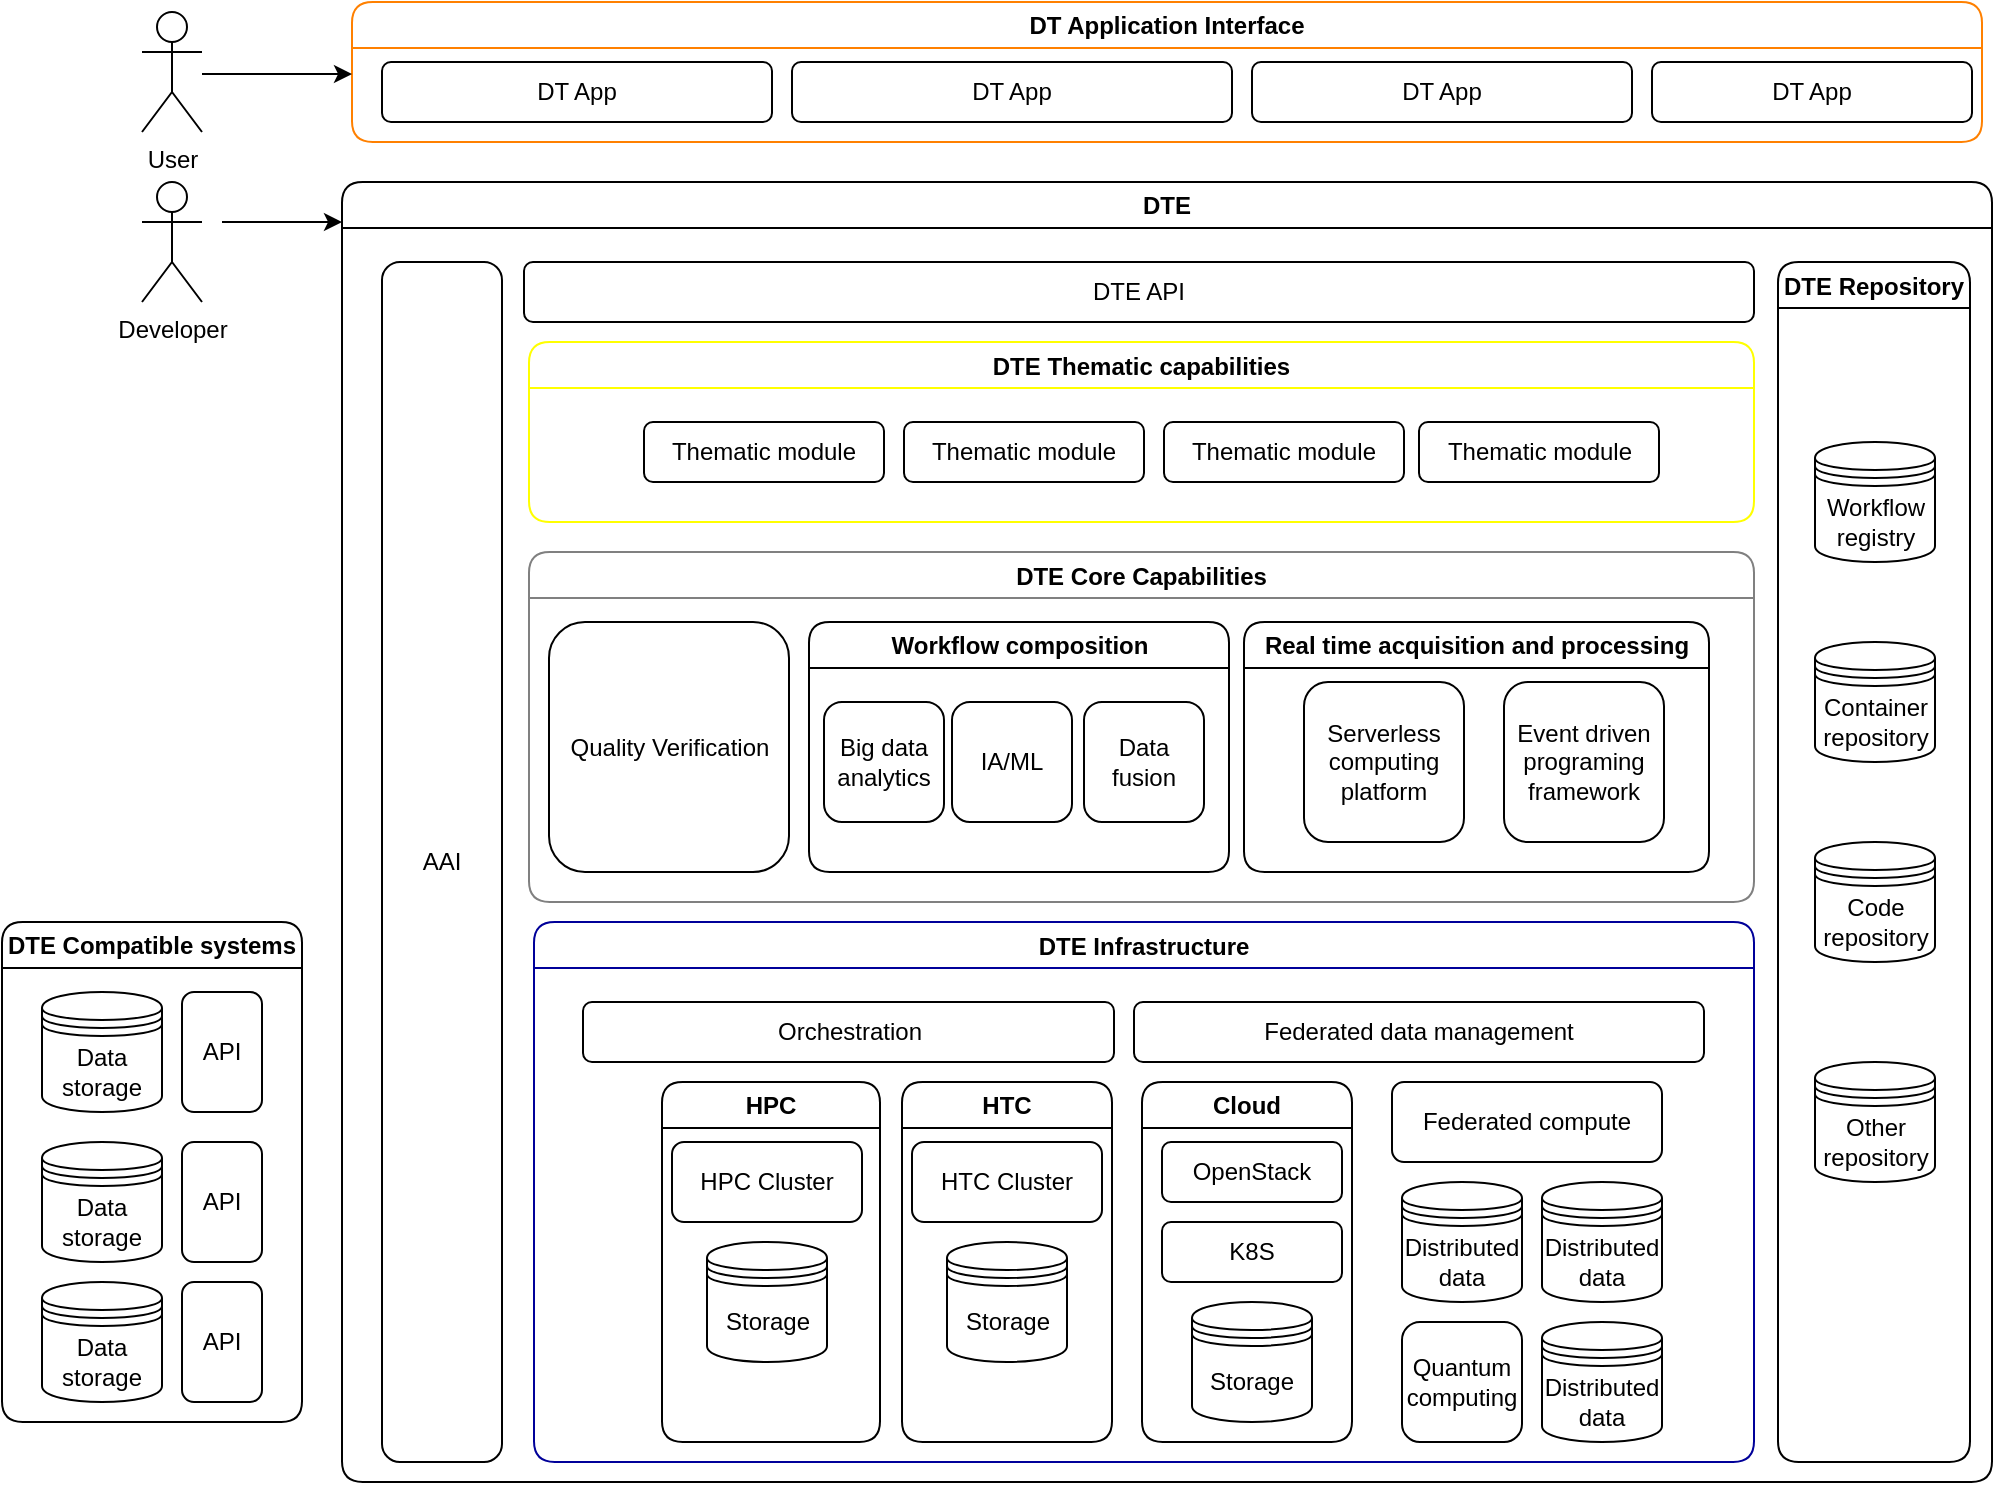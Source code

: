 <mxfile>
    <diagram name="Página-1" id="LbTCoHas64MiIJbPPArk">
        <mxGraphModel dx="1031" dy="743" grid="1" gridSize="10" guides="1" tooltips="1" connect="1" arrows="1" fold="1" page="1" pageScale="1" pageWidth="827" pageHeight="1169" background="none" math="0" shadow="0">
            <root>
                <mxCell id="0"/>
                <mxCell id="1" parent="0"/>
                <mxCell id="pVFWaNYkqrsmfqf0tAeH-1" value="DT Application Interface" style="swimlane;whiteSpace=wrap;html=1;strokeColor=#FF8000;rounded=1;" parent="1" vertex="1">
                    <mxGeometry x="185" y="110" width="815" height="70" as="geometry"/>
                </mxCell>
                <mxCell id="VXmdEdHr-MFw6Ti4g2za-5" value="DT App" style="rounded=1;whiteSpace=wrap;html=1;" parent="pVFWaNYkqrsmfqf0tAeH-1" vertex="1">
                    <mxGeometry x="15" y="30" width="195" height="30" as="geometry"/>
                </mxCell>
                <mxCell id="VXmdEdHr-MFw6Ti4g2za-6" value="DT App" style="rounded=1;whiteSpace=wrap;html=1;" parent="pVFWaNYkqrsmfqf0tAeH-1" vertex="1">
                    <mxGeometry x="220" y="30" width="220" height="30" as="geometry"/>
                </mxCell>
                <mxCell id="VXmdEdHr-MFw6Ti4g2za-7" value="DT App" style="rounded=1;whiteSpace=wrap;html=1;" parent="pVFWaNYkqrsmfqf0tAeH-1" vertex="1">
                    <mxGeometry x="450" y="30" width="190" height="30" as="geometry"/>
                </mxCell>
                <mxCell id="VXmdEdHr-MFw6Ti4g2za-11" value="DT App" style="rounded=1;whiteSpace=wrap;html=1;" parent="pVFWaNYkqrsmfqf0tAeH-1" vertex="1">
                    <mxGeometry x="650" y="30" width="160" height="30" as="geometry"/>
                </mxCell>
                <mxCell id="pVFWaNYkqrsmfqf0tAeH-7" value="User" style="shape=umlActor;verticalLabelPosition=bottom;verticalAlign=top;html=1;outlineConnect=0;rounded=1;" parent="1" vertex="1">
                    <mxGeometry x="80" y="115" width="30" height="60" as="geometry"/>
                </mxCell>
                <mxCell id="pVFWaNYkqrsmfqf0tAeH-8" value="" style="endArrow=classic;html=1;rounded=1;entryX=0;entryY=0.5;entryDx=0;entryDy=0;" parent="1" edge="1">
                    <mxGeometry width="50" height="50" relative="1" as="geometry">
                        <mxPoint x="110" y="146" as="sourcePoint"/>
                        <mxPoint x="185" y="146" as="targetPoint"/>
                    </mxGeometry>
                </mxCell>
                <mxCell id="pVFWaNYkqrsmfqf0tAeH-9" value="DTE" style="swimlane;whiteSpace=wrap;html=1;rounded=1;" parent="1" vertex="1">
                    <mxGeometry x="180" y="200" width="825" height="650" as="geometry"/>
                </mxCell>
                <mxCell id="pVFWaNYkqrsmfqf0tAeH-10" value="DTE API" style="rounded=1;whiteSpace=wrap;html=1;" parent="pVFWaNYkqrsmfqf0tAeH-9" vertex="1">
                    <mxGeometry x="91" y="40" width="615" height="30" as="geometry"/>
                </mxCell>
                <mxCell id="pVFWaNYkqrsmfqf0tAeH-40" value="DTE Thematic capabilities" style="swimlane;strokeColor=#FFFF00;rounded=1;" parent="pVFWaNYkqrsmfqf0tAeH-9" vertex="1">
                    <mxGeometry x="93.5" y="80" width="612.5" height="90" as="geometry"/>
                </mxCell>
                <mxCell id="pVFWaNYkqrsmfqf0tAeH-25" value="Thematic module" style="rounded=1;whiteSpace=wrap;html=1;" parent="pVFWaNYkqrsmfqf0tAeH-40" vertex="1">
                    <mxGeometry x="57.5" y="40" width="120" height="30" as="geometry"/>
                </mxCell>
                <mxCell id="pVFWaNYkqrsmfqf0tAeH-26" value="Thematic module" style="rounded=1;whiteSpace=wrap;html=1;" parent="pVFWaNYkqrsmfqf0tAeH-40" vertex="1">
                    <mxGeometry x="187.5" y="40" width="120" height="30" as="geometry"/>
                </mxCell>
                <mxCell id="pVFWaNYkqrsmfqf0tAeH-39" value="Thematic module" style="rounded=1;whiteSpace=wrap;html=1;" parent="pVFWaNYkqrsmfqf0tAeH-40" vertex="1">
                    <mxGeometry x="317.5" y="40" width="120" height="30" as="geometry"/>
                </mxCell>
                <mxCell id="pVFWaNYkqrsmfqf0tAeH-61" value="Thematic module" style="rounded=1;whiteSpace=wrap;html=1;" parent="pVFWaNYkqrsmfqf0tAeH-40" vertex="1">
                    <mxGeometry x="445" y="40" width="120" height="30" as="geometry"/>
                </mxCell>
                <mxCell id="pVFWaNYkqrsmfqf0tAeH-41" value="DTE Core Capabilities" style="swimlane;strokeColor=#808080;rounded=1;" parent="pVFWaNYkqrsmfqf0tAeH-9" vertex="1">
                    <mxGeometry x="93.5" y="185" width="612.5" height="175" as="geometry"/>
                </mxCell>
                <mxCell id="pVFWaNYkqrsmfqf0tAeH-42" value="Quality Verification" style="rounded=1;whiteSpace=wrap;html=1;" parent="pVFWaNYkqrsmfqf0tAeH-41" vertex="1">
                    <mxGeometry x="10" y="35" width="120" height="125" as="geometry"/>
                </mxCell>
                <mxCell id="pVFWaNYkqrsmfqf0tAeH-43" value="Workflow composition" style="swimlane;whiteSpace=wrap;html=1;rounded=1;" parent="pVFWaNYkqrsmfqf0tAeH-41" vertex="1">
                    <mxGeometry x="140" y="35" width="210" height="125" as="geometry"/>
                </mxCell>
                <mxCell id="pVFWaNYkqrsmfqf0tAeH-44" value="Big data analytics" style="whiteSpace=wrap;html=1;aspect=fixed;rounded=1;" parent="pVFWaNYkqrsmfqf0tAeH-43" vertex="1">
                    <mxGeometry x="7.5" y="40" width="60" height="60" as="geometry"/>
                </mxCell>
                <mxCell id="pVFWaNYkqrsmfqf0tAeH-45" value="IA/ML" style="whiteSpace=wrap;html=1;aspect=fixed;rounded=1;" parent="pVFWaNYkqrsmfqf0tAeH-43" vertex="1">
                    <mxGeometry x="71.5" y="40" width="60" height="60" as="geometry"/>
                </mxCell>
                <mxCell id="pVFWaNYkqrsmfqf0tAeH-46" value="Data fusion" style="whiteSpace=wrap;html=1;aspect=fixed;rounded=1;" parent="pVFWaNYkqrsmfqf0tAeH-43" vertex="1">
                    <mxGeometry x="137.5" y="40" width="60" height="60" as="geometry"/>
                </mxCell>
                <mxCell id="pVFWaNYkqrsmfqf0tAeH-57" value="Real time acquisition and processing" style="swimlane;whiteSpace=wrap;html=1;rounded=1;startSize=23;" parent="pVFWaNYkqrsmfqf0tAeH-41" vertex="1">
                    <mxGeometry x="357.5" y="35" width="232.5" height="125" as="geometry"/>
                </mxCell>
                <mxCell id="pVFWaNYkqrsmfqf0tAeH-55" value="Serverless computing platform" style="whiteSpace=wrap;html=1;aspect=fixed;rounded=1;" parent="pVFWaNYkqrsmfqf0tAeH-57" vertex="1">
                    <mxGeometry x="30" y="30" width="80" height="80" as="geometry"/>
                </mxCell>
                <mxCell id="pVFWaNYkqrsmfqf0tAeH-56" value="Event driven programing framework" style="whiteSpace=wrap;html=1;aspect=fixed;rounded=1;" parent="pVFWaNYkqrsmfqf0tAeH-57" vertex="1">
                    <mxGeometry x="130" y="30" width="80" height="80" as="geometry"/>
                </mxCell>
                <mxCell id="pVFWaNYkqrsmfqf0tAeH-62" value="DTE Infrastructure" style="swimlane;strokeColor=#000099;rounded=1;" parent="pVFWaNYkqrsmfqf0tAeH-9" vertex="1">
                    <mxGeometry x="96" y="370" width="610" height="270" as="geometry"/>
                </mxCell>
                <mxCell id="pVFWaNYkqrsmfqf0tAeH-63" value="HPC" style="swimlane;whiteSpace=wrap;html=1;rounded=1;" parent="pVFWaNYkqrsmfqf0tAeH-62" vertex="1">
                    <mxGeometry x="64" y="80" width="109" height="180" as="geometry"/>
                </mxCell>
                <mxCell id="pVFWaNYkqrsmfqf0tAeH-67" value="Storage" style="shape=datastore;whiteSpace=wrap;html=1;rounded=1;" parent="pVFWaNYkqrsmfqf0tAeH-63" vertex="1">
                    <mxGeometry x="22.5" y="80" width="60" height="60" as="geometry"/>
                </mxCell>
                <mxCell id="pVFWaNYkqrsmfqf0tAeH-70" value="HPC Cluster" style="rounded=1;whiteSpace=wrap;html=1;" parent="pVFWaNYkqrsmfqf0tAeH-63" vertex="1">
                    <mxGeometry x="5" y="30" width="95" height="40" as="geometry"/>
                </mxCell>
                <mxCell id="pVFWaNYkqrsmfqf0tAeH-65" value="Orchestration" style="rounded=1;whiteSpace=wrap;html=1;" parent="pVFWaNYkqrsmfqf0tAeH-62" vertex="1">
                    <mxGeometry x="24.5" y="40" width="265.5" height="30" as="geometry"/>
                </mxCell>
                <mxCell id="pVFWaNYkqrsmfqf0tAeH-66" value="Quantum&lt;br&gt;computing" style="rounded=1;whiteSpace=wrap;html=1;" parent="pVFWaNYkqrsmfqf0tAeH-62" vertex="1">
                    <mxGeometry x="434" y="200" width="60" height="60" as="geometry"/>
                </mxCell>
                <mxCell id="pVFWaNYkqrsmfqf0tAeH-73" value="Distributed data" style="shape=datastore;whiteSpace=wrap;html=1;rounded=1;" parent="pVFWaNYkqrsmfqf0tAeH-62" vertex="1">
                    <mxGeometry x="434" y="130" width="60" height="60" as="geometry"/>
                </mxCell>
                <mxCell id="pVFWaNYkqrsmfqf0tAeH-74" value="Distributed data" style="shape=datastore;whiteSpace=wrap;html=1;rounded=1;" parent="pVFWaNYkqrsmfqf0tAeH-62" vertex="1">
                    <mxGeometry x="504" y="130" width="60" height="60" as="geometry"/>
                </mxCell>
                <mxCell id="pVFWaNYkqrsmfqf0tAeH-76" value="Distributed data" style="shape=datastore;whiteSpace=wrap;html=1;rounded=1;" parent="pVFWaNYkqrsmfqf0tAeH-62" vertex="1">
                    <mxGeometry x="504" y="200" width="60" height="60" as="geometry"/>
                </mxCell>
                <mxCell id="VXmdEdHr-MFw6Ti4g2za-1" value="HTC" style="swimlane;whiteSpace=wrap;html=1;startSize=23;rounded=1;" parent="pVFWaNYkqrsmfqf0tAeH-62" vertex="1">
                    <mxGeometry x="184" y="80" width="105" height="180" as="geometry"/>
                </mxCell>
                <mxCell id="VXmdEdHr-MFw6Ti4g2za-2" value="Storage" style="shape=datastore;whiteSpace=wrap;html=1;rounded=1;" parent="VXmdEdHr-MFw6Ti4g2za-1" vertex="1">
                    <mxGeometry x="22.5" y="80" width="60" height="60" as="geometry"/>
                </mxCell>
                <mxCell id="VXmdEdHr-MFw6Ti4g2za-3" value="HTC Cluster" style="rounded=1;whiteSpace=wrap;html=1;" parent="VXmdEdHr-MFw6Ti4g2za-1" vertex="1">
                    <mxGeometry x="5" y="30" width="95" height="40" as="geometry"/>
                </mxCell>
                <mxCell id="pVFWaNYkqrsmfqf0tAeH-64" value="Cloud" style="swimlane;whiteSpace=wrap;html=1;rounded=1;" parent="pVFWaNYkqrsmfqf0tAeH-62" vertex="1">
                    <mxGeometry x="304" y="80" width="105" height="180" as="geometry"/>
                </mxCell>
                <mxCell id="pVFWaNYkqrsmfqf0tAeH-68" value="Storage" style="shape=datastore;whiteSpace=wrap;html=1;rounded=1;" parent="pVFWaNYkqrsmfqf0tAeH-64" vertex="1">
                    <mxGeometry x="25" y="110" width="60" height="60" as="geometry"/>
                </mxCell>
                <mxCell id="pVFWaNYkqrsmfqf0tAeH-71" value="OpenStack" style="rounded=1;whiteSpace=wrap;html=1;" parent="pVFWaNYkqrsmfqf0tAeH-64" vertex="1">
                    <mxGeometry x="10" y="30" width="90" height="30" as="geometry"/>
                </mxCell>
                <mxCell id="pVFWaNYkqrsmfqf0tAeH-72" value="K8S" style="rounded=1;whiteSpace=wrap;html=1;" parent="pVFWaNYkqrsmfqf0tAeH-64" vertex="1">
                    <mxGeometry x="10" y="70" width="90" height="30" as="geometry"/>
                </mxCell>
                <mxCell id="VXmdEdHr-MFw6Ti4g2za-4" value="Federated data management" style="rounded=1;whiteSpace=wrap;html=1;" parent="pVFWaNYkqrsmfqf0tAeH-62" vertex="1">
                    <mxGeometry x="300" y="40" width="285" height="30" as="geometry"/>
                </mxCell>
                <mxCell id="VXmdEdHr-MFw6Ti4g2za-14" value="Federated compute" style="rounded=1;whiteSpace=wrap;html=1;" parent="pVFWaNYkqrsmfqf0tAeH-62" vertex="1">
                    <mxGeometry x="429" y="80" width="135" height="40" as="geometry"/>
                </mxCell>
                <mxCell id="pVFWaNYkqrsmfqf0tAeH-18" value="DTE Repository" style="swimlane;rounded=1;" parent="pVFWaNYkqrsmfqf0tAeH-9" vertex="1">
                    <mxGeometry x="718" y="40" width="96" height="600" as="geometry"/>
                </mxCell>
                <mxCell id="pVFWaNYkqrsmfqf0tAeH-19" value="Workflow registry" style="shape=datastore;whiteSpace=wrap;html=1;rounded=1;" parent="pVFWaNYkqrsmfqf0tAeH-18" vertex="1">
                    <mxGeometry x="18.5" y="90" width="60" height="60" as="geometry"/>
                </mxCell>
                <mxCell id="pVFWaNYkqrsmfqf0tAeH-20" value="Container repository" style="shape=datastore;whiteSpace=wrap;html=1;rounded=1;" parent="pVFWaNYkqrsmfqf0tAeH-18" vertex="1">
                    <mxGeometry x="18.5" y="190" width="60" height="60" as="geometry"/>
                </mxCell>
                <mxCell id="pVFWaNYkqrsmfqf0tAeH-21" value="Code repository" style="shape=datastore;whiteSpace=wrap;html=1;rounded=1;" parent="pVFWaNYkqrsmfqf0tAeH-18" vertex="1">
                    <mxGeometry x="18.5" y="290" width="60" height="60" as="geometry"/>
                </mxCell>
                <mxCell id="pVFWaNYkqrsmfqf0tAeH-22" value="Other repository" style="shape=datastore;whiteSpace=wrap;html=1;rounded=1;" parent="pVFWaNYkqrsmfqf0tAeH-18" vertex="1">
                    <mxGeometry x="18.5" y="400" width="60" height="60" as="geometry"/>
                </mxCell>
                <mxCell id="VXmdEdHr-MFw6Ti4g2za-12" value="AAI" style="rounded=1;whiteSpace=wrap;html=1;" parent="pVFWaNYkqrsmfqf0tAeH-9" vertex="1">
                    <mxGeometry x="20" y="40" width="60" height="600" as="geometry"/>
                </mxCell>
                <mxCell id="pVFWaNYkqrsmfqf0tAeH-11" value="DTE Compatible systems" style="swimlane;whiteSpace=wrap;html=1;rounded=1;" parent="1" vertex="1">
                    <mxGeometry x="10" y="570" width="150" height="250" as="geometry"/>
                </mxCell>
                <mxCell id="pVFWaNYkqrsmfqf0tAeH-12" value="API" style="rounded=1;whiteSpace=wrap;html=1;" parent="pVFWaNYkqrsmfqf0tAeH-11" vertex="1">
                    <mxGeometry x="90" y="35" width="40" height="60" as="geometry"/>
                </mxCell>
                <mxCell id="pVFWaNYkqrsmfqf0tAeH-13" value="API" style="rounded=1;whiteSpace=wrap;html=1;" parent="pVFWaNYkqrsmfqf0tAeH-11" vertex="1">
                    <mxGeometry x="90" y="110" width="40" height="60" as="geometry"/>
                </mxCell>
                <mxCell id="pVFWaNYkqrsmfqf0tAeH-14" value="API" style="rounded=1;whiteSpace=wrap;html=1;" parent="pVFWaNYkqrsmfqf0tAeH-11" vertex="1">
                    <mxGeometry x="90" y="180" width="40" height="60" as="geometry"/>
                </mxCell>
                <mxCell id="pVFWaNYkqrsmfqf0tAeH-15" value="Data storage" style="shape=datastore;whiteSpace=wrap;html=1;rounded=1;" parent="pVFWaNYkqrsmfqf0tAeH-11" vertex="1">
                    <mxGeometry x="20" y="35" width="60" height="60" as="geometry"/>
                </mxCell>
                <mxCell id="pVFWaNYkqrsmfqf0tAeH-16" value="Data storage" style="shape=datastore;whiteSpace=wrap;html=1;rounded=1;" parent="pVFWaNYkqrsmfqf0tAeH-11" vertex="1">
                    <mxGeometry x="20" y="110" width="60" height="60" as="geometry"/>
                </mxCell>
                <mxCell id="pVFWaNYkqrsmfqf0tAeH-17" value="Data storage" style="shape=datastore;whiteSpace=wrap;html=1;rounded=1;" parent="pVFWaNYkqrsmfqf0tAeH-11" vertex="1">
                    <mxGeometry x="20" y="180" width="60" height="60" as="geometry"/>
                </mxCell>
                <mxCell id="pVFWaNYkqrsmfqf0tAeH-77" value="Developer" style="shape=umlActor;verticalLabelPosition=bottom;verticalAlign=top;html=1;outlineConnect=0;rounded=1;" parent="1" vertex="1">
                    <mxGeometry x="80" y="200" width="30" height="60" as="geometry"/>
                </mxCell>
                <mxCell id="pVFWaNYkqrsmfqf0tAeH-78" value="" style="endArrow=classic;html=1;rounded=1;" parent="1" edge="1">
                    <mxGeometry width="50" height="50" relative="1" as="geometry">
                        <mxPoint x="120" y="220" as="sourcePoint"/>
                        <mxPoint x="180" y="220" as="targetPoint"/>
                    </mxGeometry>
                </mxCell>
            </root>
        </mxGraphModel>
    </diagram>
</mxfile>